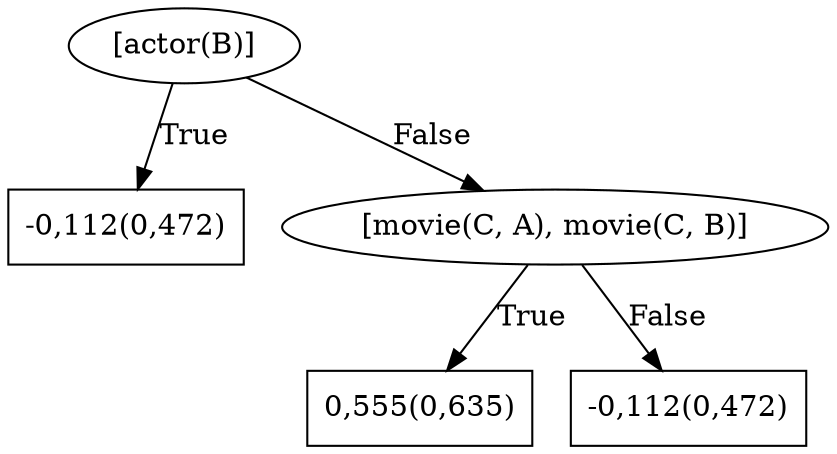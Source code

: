 digraph G{ 
1[label = "[actor(B)]"];
1 -> 2[label="True"];
1 -> 3[label="False"];
2[shape = box,label = "-0,112(0,472)"];
3[label = "[movie(C, A), movie(C, B)]"];
3 -> 4[label="True"];
3 -> 5[label="False"];
4[shape = box,label = "0,555(0,635)"];
5[shape = box,label = "-0,112(0,472)"];
}

